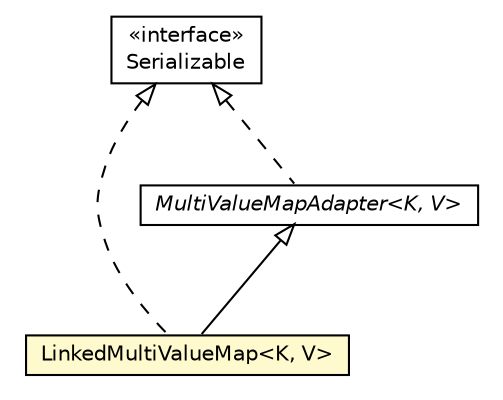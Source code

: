 #!/usr/local/bin/dot
#
# Class diagram 
# Generated by UMLGraph version R5_6-24-gf6e263 (http://www.umlgraph.org/)
#

digraph G {
	edge [fontname="Helvetica",fontsize=10,labelfontname="Helvetica",labelfontsize=10];
	node [fontname="Helvetica",fontsize=10,shape=plaintext];
	nodesep=0.25;
	ranksep=0.5;
	// io.werval.util.LinkedMultiValueMap<K, V>
	c25383 [label=<<table title="io.werval.util.LinkedMultiValueMap" border="0" cellborder="1" cellspacing="0" cellpadding="2" port="p" bgcolor="lemonChiffon" href="./LinkedMultiValueMap.html">
		<tr><td><table border="0" cellspacing="0" cellpadding="1">
<tr><td align="center" balign="center"> LinkedMultiValueMap&lt;K, V&gt; </td></tr>
		</table></td></tr>
		</table>>, URL="./LinkedMultiValueMap.html", fontname="Helvetica", fontcolor="black", fontsize=10.0];
	// io.werval.util.MultiValueMapAdapter<K, V>
	c25390 [label=<<table title="io.werval.util.MultiValueMapAdapter" border="0" cellborder="1" cellspacing="0" cellpadding="2" port="p" href="./MultiValueMapAdapter.html">
		<tr><td><table border="0" cellspacing="0" cellpadding="1">
<tr><td align="center" balign="center"><font face="Helvetica-Oblique"> MultiValueMapAdapter&lt;K, V&gt; </font></td></tr>
		</table></td></tr>
		</table>>, URL="./MultiValueMapAdapter.html", fontname="Helvetica", fontcolor="black", fontsize=10.0];
	//io.werval.util.LinkedMultiValueMap<K, V> extends io.werval.util.MultiValueMapAdapter<K, V>
	c25390:p -> c25383:p [dir=back,arrowtail=empty];
	//io.werval.util.LinkedMultiValueMap<K, V> implements java.io.Serializable
	c25441:p -> c25383:p [dir=back,arrowtail=empty,style=dashed];
	//io.werval.util.MultiValueMapAdapter<K, V> implements java.io.Serializable
	c25441:p -> c25390:p [dir=back,arrowtail=empty,style=dashed];
	// java.io.Serializable
	c25441 [label=<<table title="java.io.Serializable" border="0" cellborder="1" cellspacing="0" cellpadding="2" port="p" href="http://docs.oracle.com/javase/8/docs/api/java/io/Serializable.html">
		<tr><td><table border="0" cellspacing="0" cellpadding="1">
<tr><td align="center" balign="center"> &#171;interface&#187; </td></tr>
<tr><td align="center" balign="center"> Serializable </td></tr>
		</table></td></tr>
		</table>>, URL="http://docs.oracle.com/javase/8/docs/api/java/io/Serializable.html", fontname="Helvetica", fontcolor="black", fontsize=10.0];
}

